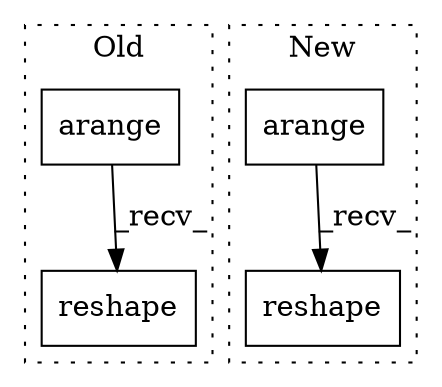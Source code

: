 digraph G {
subgraph cluster0 {
1 [label="reshape" a="32" s="1115,1128" l="8,1" shape="box"];
3 [label="arange" a="32" s="1102,1113" l="7,1" shape="box"];
label = "Old";
style="dotted";
}
subgraph cluster1 {
2 [label="arange" a="32" s="1336,1369" l="7,1" shape="box"];
4 [label="reshape" a="32" s="1371,1399" l="8,1" shape="box"];
label = "New";
style="dotted";
}
2 -> 4 [label="_recv_"];
3 -> 1 [label="_recv_"];
}